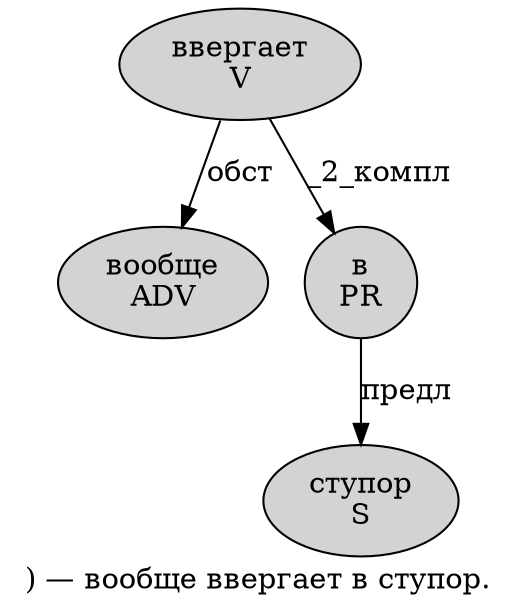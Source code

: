 digraph SENTENCE_4592 {
	graph [label=") — вообще ввергает в ступор."]
	node [style=filled]
		2 [label="вообще
ADV" color="" fillcolor=lightgray penwidth=1 shape=ellipse]
		3 [label="ввергает
V" color="" fillcolor=lightgray penwidth=1 shape=ellipse]
		4 [label="в
PR" color="" fillcolor=lightgray penwidth=1 shape=ellipse]
		5 [label="ступор
S" color="" fillcolor=lightgray penwidth=1 shape=ellipse]
			4 -> 5 [label="предл"]
			3 -> 2 [label="обст"]
			3 -> 4 [label="_2_компл"]
}